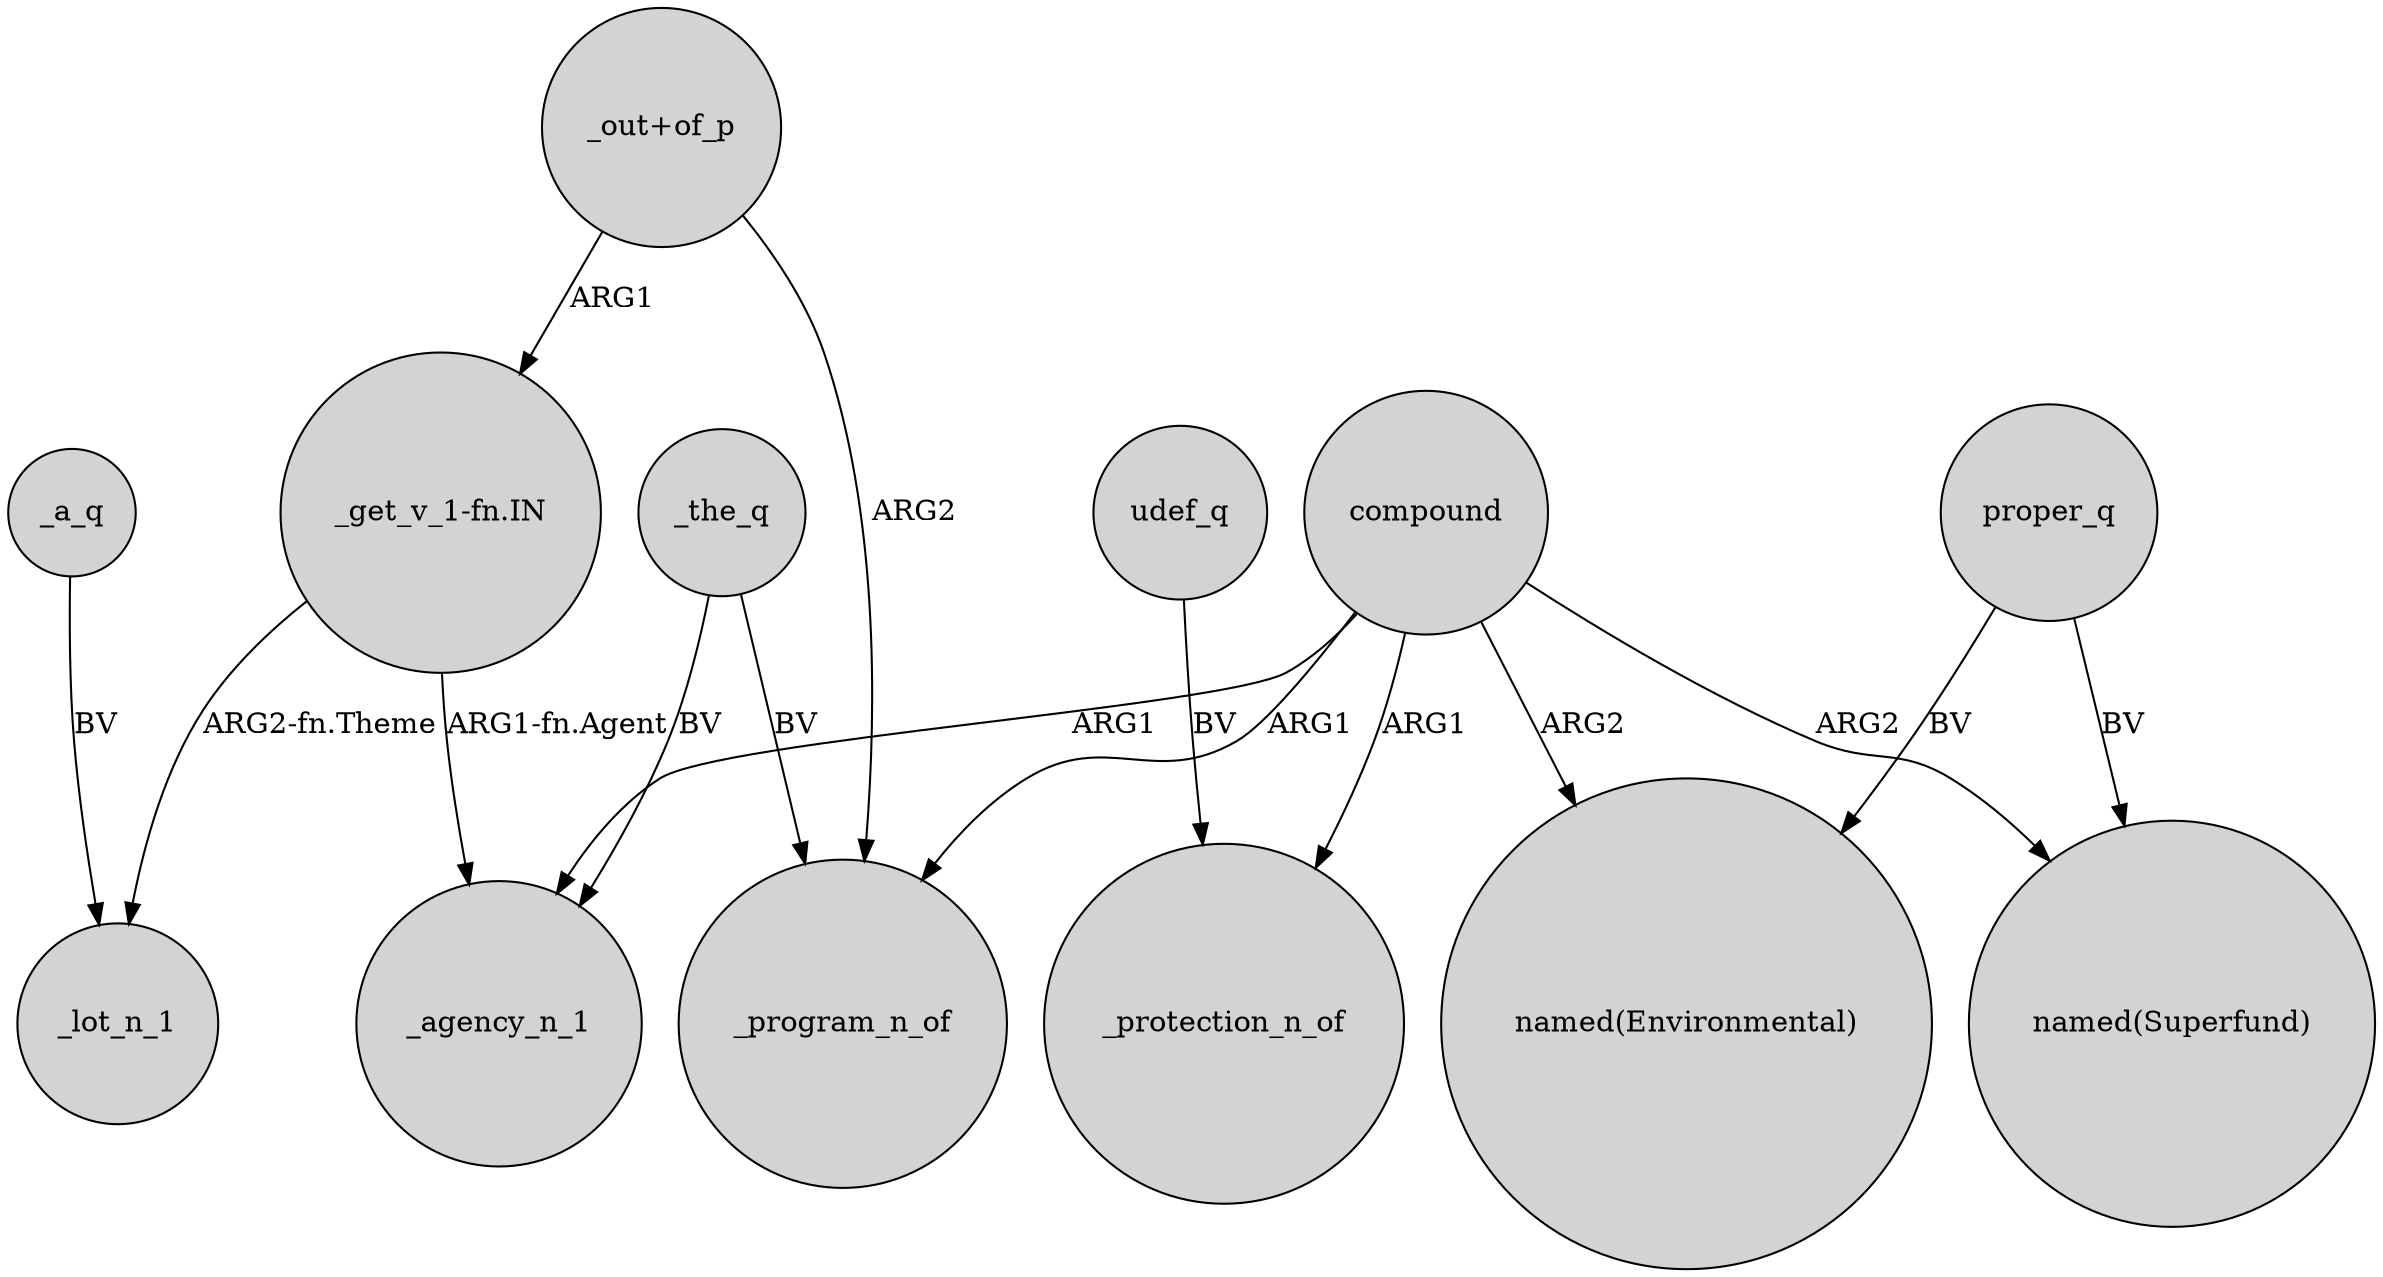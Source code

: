 digraph {
	node [shape=circle style=filled]
	"_get_v_1-fn.IN" -> _lot_n_1 [label="ARG2-fn.Theme"]
	udef_q -> _protection_n_of [label=BV]
	_the_q -> _agency_n_1 [label=BV]
	_a_q -> _lot_n_1 [label=BV]
	proper_q -> "named(Superfund)" [label=BV]
	compound -> _agency_n_1 [label=ARG1]
	compound -> _program_n_of [label=ARG1]
	compound -> _protection_n_of [label=ARG1]
	"_out+of_p" -> _program_n_of [label=ARG2]
	"_out+of_p" -> "_get_v_1-fn.IN" [label=ARG1]
	_the_q -> _program_n_of [label=BV]
	compound -> "named(Superfund)" [label=ARG2]
	"_get_v_1-fn.IN" -> _agency_n_1 [label="ARG1-fn.Agent"]
	compound -> "named(Environmental)" [label=ARG2]
	proper_q -> "named(Environmental)" [label=BV]
}
